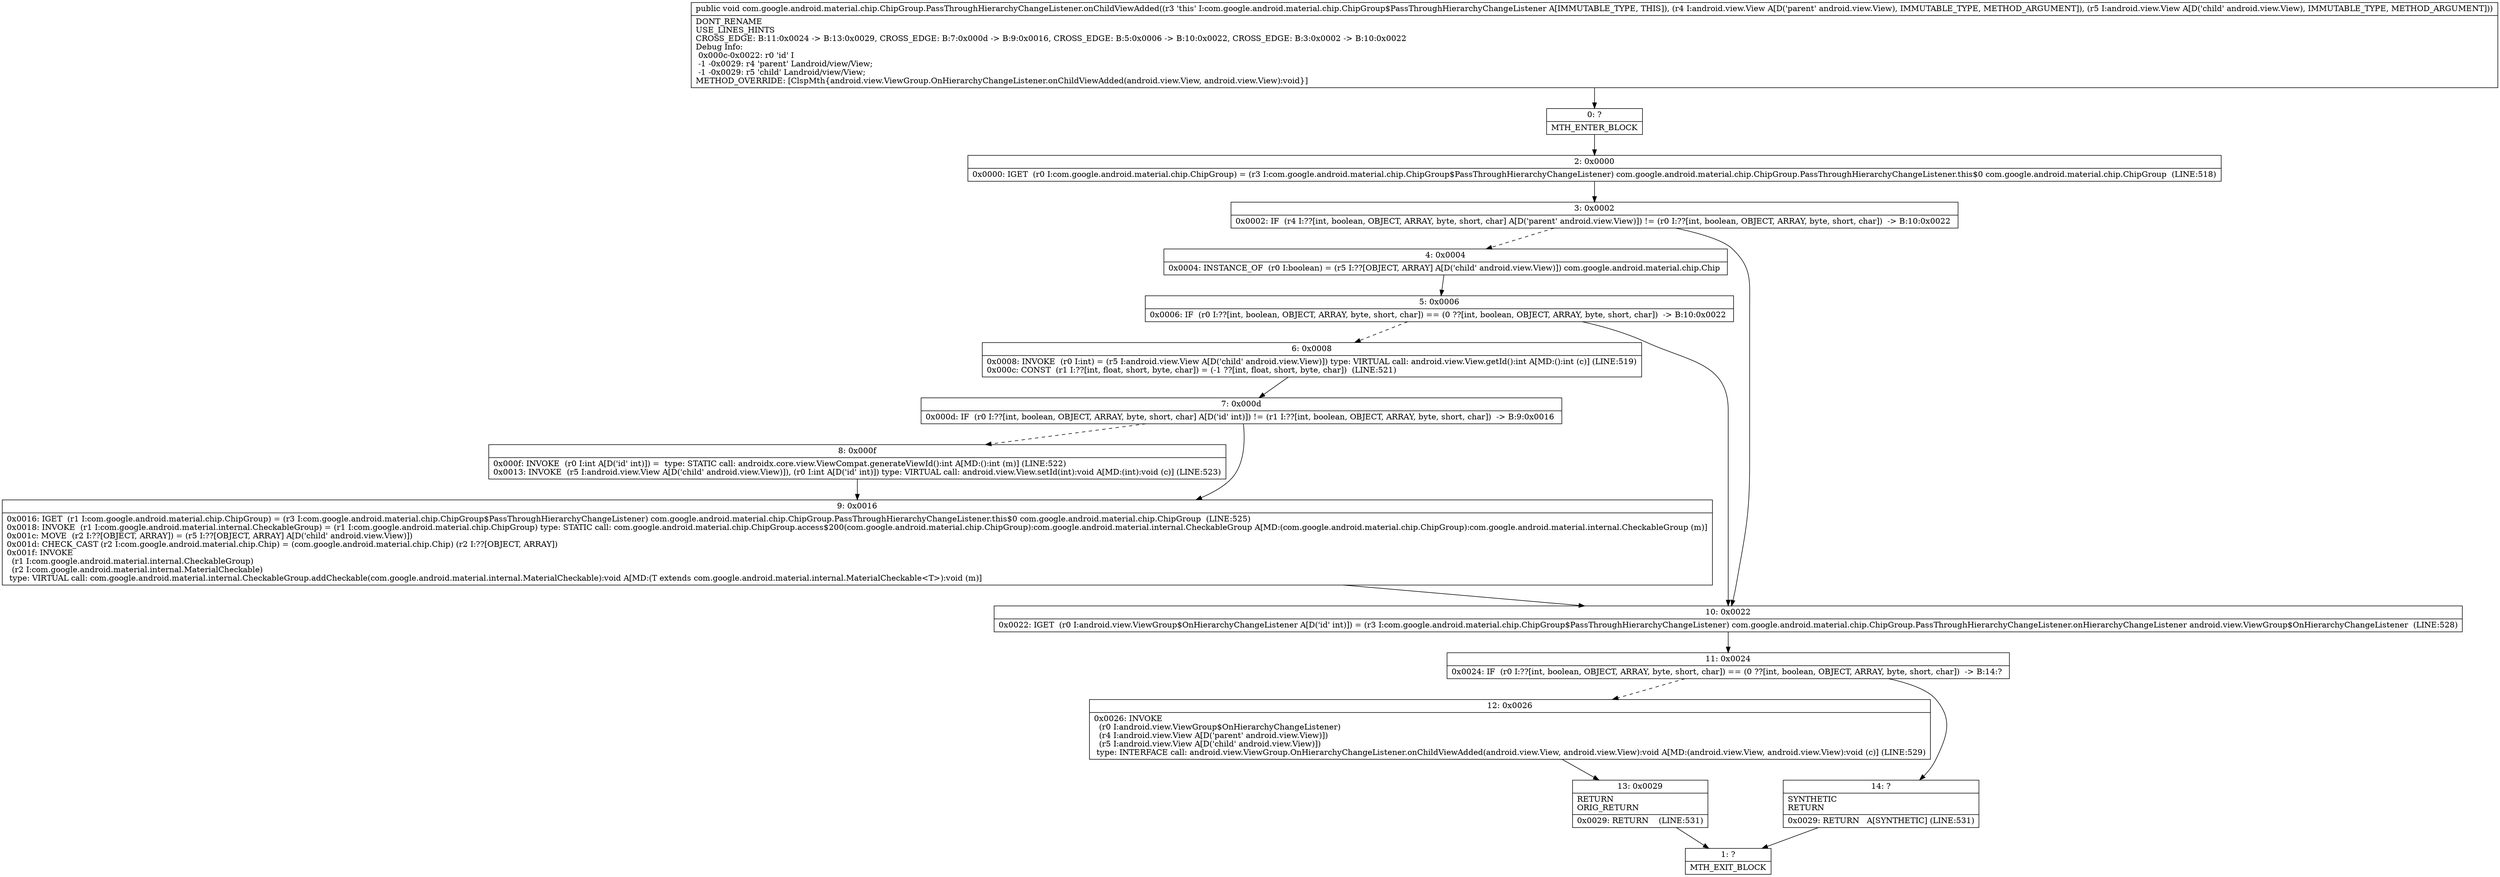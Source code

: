 digraph "CFG forcom.google.android.material.chip.ChipGroup.PassThroughHierarchyChangeListener.onChildViewAdded(Landroid\/view\/View;Landroid\/view\/View;)V" {
Node_0 [shape=record,label="{0\:\ ?|MTH_ENTER_BLOCK\l}"];
Node_2 [shape=record,label="{2\:\ 0x0000|0x0000: IGET  (r0 I:com.google.android.material.chip.ChipGroup) = (r3 I:com.google.android.material.chip.ChipGroup$PassThroughHierarchyChangeListener) com.google.android.material.chip.ChipGroup.PassThroughHierarchyChangeListener.this$0 com.google.android.material.chip.ChipGroup  (LINE:518)\l}"];
Node_3 [shape=record,label="{3\:\ 0x0002|0x0002: IF  (r4 I:??[int, boolean, OBJECT, ARRAY, byte, short, char] A[D('parent' android.view.View)]) != (r0 I:??[int, boolean, OBJECT, ARRAY, byte, short, char])  \-\> B:10:0x0022 \l}"];
Node_4 [shape=record,label="{4\:\ 0x0004|0x0004: INSTANCE_OF  (r0 I:boolean) = (r5 I:??[OBJECT, ARRAY] A[D('child' android.view.View)]) com.google.android.material.chip.Chip \l}"];
Node_5 [shape=record,label="{5\:\ 0x0006|0x0006: IF  (r0 I:??[int, boolean, OBJECT, ARRAY, byte, short, char]) == (0 ??[int, boolean, OBJECT, ARRAY, byte, short, char])  \-\> B:10:0x0022 \l}"];
Node_6 [shape=record,label="{6\:\ 0x0008|0x0008: INVOKE  (r0 I:int) = (r5 I:android.view.View A[D('child' android.view.View)]) type: VIRTUAL call: android.view.View.getId():int A[MD:():int (c)] (LINE:519)\l0x000c: CONST  (r1 I:??[int, float, short, byte, char]) = (\-1 ??[int, float, short, byte, char])  (LINE:521)\l}"];
Node_7 [shape=record,label="{7\:\ 0x000d|0x000d: IF  (r0 I:??[int, boolean, OBJECT, ARRAY, byte, short, char] A[D('id' int)]) != (r1 I:??[int, boolean, OBJECT, ARRAY, byte, short, char])  \-\> B:9:0x0016 \l}"];
Node_8 [shape=record,label="{8\:\ 0x000f|0x000f: INVOKE  (r0 I:int A[D('id' int)]) =  type: STATIC call: androidx.core.view.ViewCompat.generateViewId():int A[MD:():int (m)] (LINE:522)\l0x0013: INVOKE  (r5 I:android.view.View A[D('child' android.view.View)]), (r0 I:int A[D('id' int)]) type: VIRTUAL call: android.view.View.setId(int):void A[MD:(int):void (c)] (LINE:523)\l}"];
Node_9 [shape=record,label="{9\:\ 0x0016|0x0016: IGET  (r1 I:com.google.android.material.chip.ChipGroup) = (r3 I:com.google.android.material.chip.ChipGroup$PassThroughHierarchyChangeListener) com.google.android.material.chip.ChipGroup.PassThroughHierarchyChangeListener.this$0 com.google.android.material.chip.ChipGroup  (LINE:525)\l0x0018: INVOKE  (r1 I:com.google.android.material.internal.CheckableGroup) = (r1 I:com.google.android.material.chip.ChipGroup) type: STATIC call: com.google.android.material.chip.ChipGroup.access$200(com.google.android.material.chip.ChipGroup):com.google.android.material.internal.CheckableGroup A[MD:(com.google.android.material.chip.ChipGroup):com.google.android.material.internal.CheckableGroup (m)]\l0x001c: MOVE  (r2 I:??[OBJECT, ARRAY]) = (r5 I:??[OBJECT, ARRAY] A[D('child' android.view.View)]) \l0x001d: CHECK_CAST (r2 I:com.google.android.material.chip.Chip) = (com.google.android.material.chip.Chip) (r2 I:??[OBJECT, ARRAY]) \l0x001f: INVOKE  \l  (r1 I:com.google.android.material.internal.CheckableGroup)\l  (r2 I:com.google.android.material.internal.MaterialCheckable)\l type: VIRTUAL call: com.google.android.material.internal.CheckableGroup.addCheckable(com.google.android.material.internal.MaterialCheckable):void A[MD:(T extends com.google.android.material.internal.MaterialCheckable\<T\>):void (m)]\l}"];
Node_10 [shape=record,label="{10\:\ 0x0022|0x0022: IGET  (r0 I:android.view.ViewGroup$OnHierarchyChangeListener A[D('id' int)]) = (r3 I:com.google.android.material.chip.ChipGroup$PassThroughHierarchyChangeListener) com.google.android.material.chip.ChipGroup.PassThroughHierarchyChangeListener.onHierarchyChangeListener android.view.ViewGroup$OnHierarchyChangeListener  (LINE:528)\l}"];
Node_11 [shape=record,label="{11\:\ 0x0024|0x0024: IF  (r0 I:??[int, boolean, OBJECT, ARRAY, byte, short, char]) == (0 ??[int, boolean, OBJECT, ARRAY, byte, short, char])  \-\> B:14:? \l}"];
Node_12 [shape=record,label="{12\:\ 0x0026|0x0026: INVOKE  \l  (r0 I:android.view.ViewGroup$OnHierarchyChangeListener)\l  (r4 I:android.view.View A[D('parent' android.view.View)])\l  (r5 I:android.view.View A[D('child' android.view.View)])\l type: INTERFACE call: android.view.ViewGroup.OnHierarchyChangeListener.onChildViewAdded(android.view.View, android.view.View):void A[MD:(android.view.View, android.view.View):void (c)] (LINE:529)\l}"];
Node_13 [shape=record,label="{13\:\ 0x0029|RETURN\lORIG_RETURN\l|0x0029: RETURN    (LINE:531)\l}"];
Node_1 [shape=record,label="{1\:\ ?|MTH_EXIT_BLOCK\l}"];
Node_14 [shape=record,label="{14\:\ ?|SYNTHETIC\lRETURN\l|0x0029: RETURN   A[SYNTHETIC] (LINE:531)\l}"];
MethodNode[shape=record,label="{public void com.google.android.material.chip.ChipGroup.PassThroughHierarchyChangeListener.onChildViewAdded((r3 'this' I:com.google.android.material.chip.ChipGroup$PassThroughHierarchyChangeListener A[IMMUTABLE_TYPE, THIS]), (r4 I:android.view.View A[D('parent' android.view.View), IMMUTABLE_TYPE, METHOD_ARGUMENT]), (r5 I:android.view.View A[D('child' android.view.View), IMMUTABLE_TYPE, METHOD_ARGUMENT]))  | DONT_RENAME\lUSE_LINES_HINTS\lCROSS_EDGE: B:11:0x0024 \-\> B:13:0x0029, CROSS_EDGE: B:7:0x000d \-\> B:9:0x0016, CROSS_EDGE: B:5:0x0006 \-\> B:10:0x0022, CROSS_EDGE: B:3:0x0002 \-\> B:10:0x0022\lDebug Info:\l  0x000c\-0x0022: r0 'id' I\l  \-1 \-0x0029: r4 'parent' Landroid\/view\/View;\l  \-1 \-0x0029: r5 'child' Landroid\/view\/View;\lMETHOD_OVERRIDE: [ClspMth\{android.view.ViewGroup.OnHierarchyChangeListener.onChildViewAdded(android.view.View, android.view.View):void\}]\l}"];
MethodNode -> Node_0;Node_0 -> Node_2;
Node_2 -> Node_3;
Node_3 -> Node_4[style=dashed];
Node_3 -> Node_10;
Node_4 -> Node_5;
Node_5 -> Node_6[style=dashed];
Node_5 -> Node_10;
Node_6 -> Node_7;
Node_7 -> Node_8[style=dashed];
Node_7 -> Node_9;
Node_8 -> Node_9;
Node_9 -> Node_10;
Node_10 -> Node_11;
Node_11 -> Node_12[style=dashed];
Node_11 -> Node_14;
Node_12 -> Node_13;
Node_13 -> Node_1;
Node_14 -> Node_1;
}

